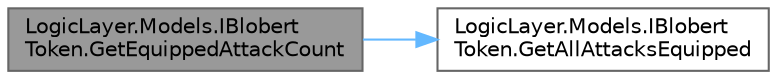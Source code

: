 digraph "LogicLayer.Models.IBlobertToken.GetEquippedAttackCount"
{
 // LATEX_PDF_SIZE
  bgcolor="transparent";
  edge [fontname=Helvetica,fontsize=10,labelfontname=Helvetica,labelfontsize=10];
  node [fontname=Helvetica,fontsize=10,shape=box,height=0.2,width=0.4];
  rankdir="LR";
  Node1 [id="Node000001",label="LogicLayer.Models.IBlobert\lToken.GetEquippedAttackCount",height=0.2,width=0.4,color="gray40", fillcolor="grey60", style="filled", fontcolor="black",tooltip="Retrieves the number of equipped attacks."];
  Node1 -> Node2 [id="edge1_Node000001_Node000002",color="steelblue1",style="solid",tooltip=" "];
  Node2 [id="Node000002",label="LogicLayer.Models.IBlobert\lToken.GetAllAttacksEquipped",height=0.2,width=0.4,color="grey40", fillcolor="white", style="filled",URL="$interface_logic_layer_1_1_models_1_1_i_blobert_token.html#a5ae040ccbafd39363e40365a407ee1f9",tooltip="Retrieves all equipped attacks associated with the Blobert."];
}
